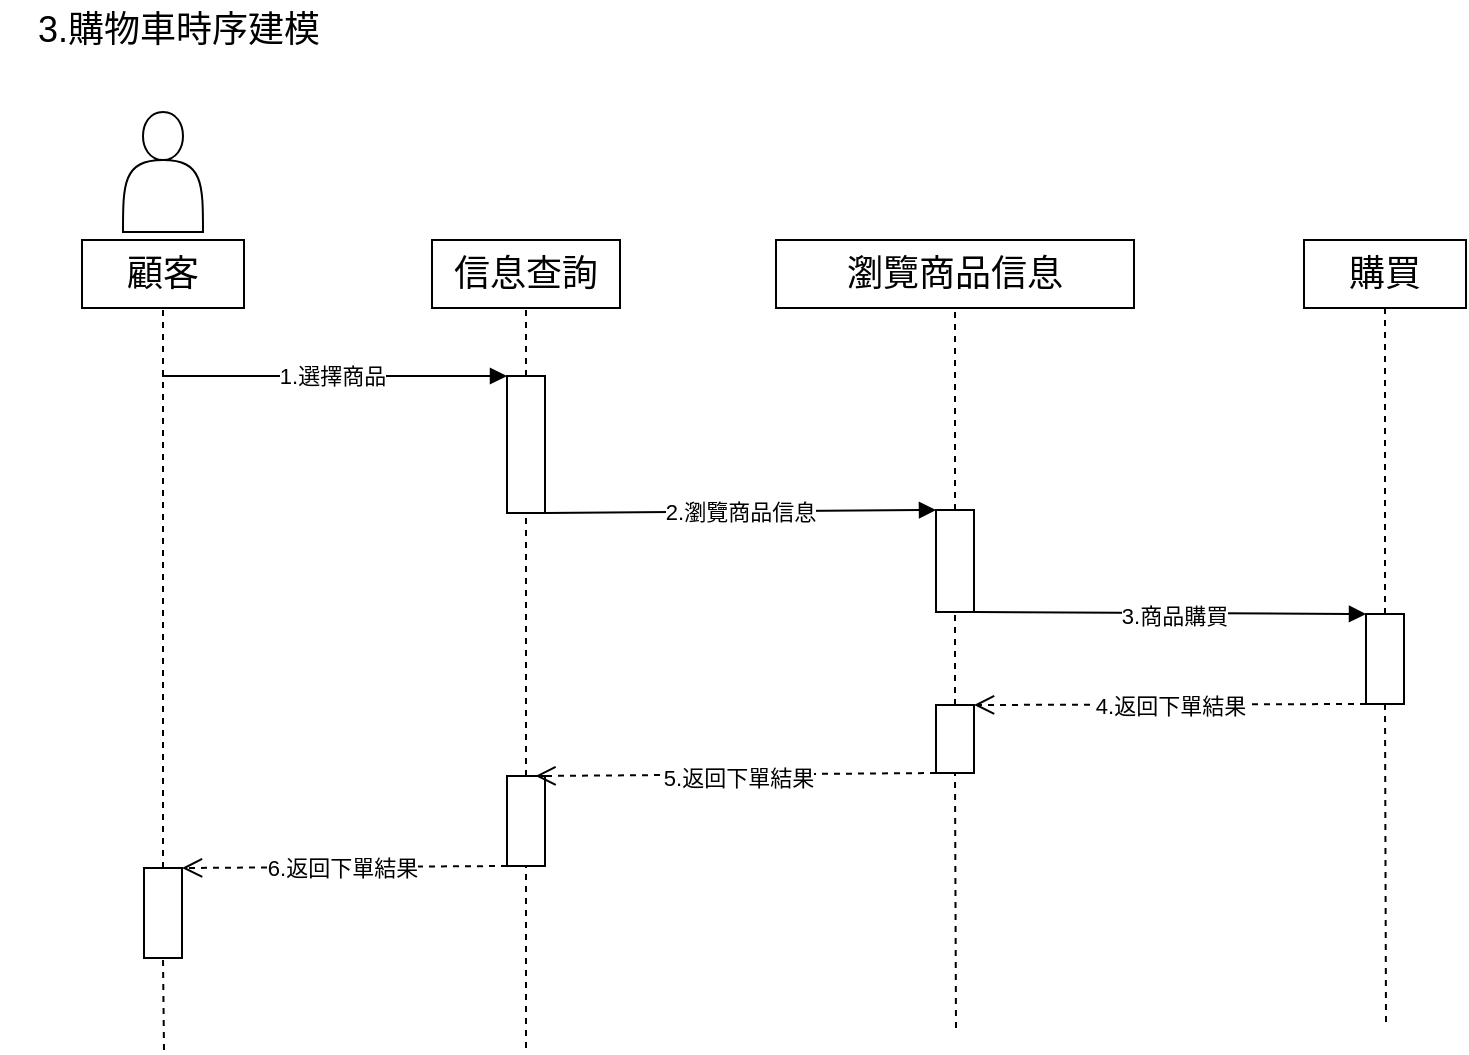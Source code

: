 <mxfile version="22.1.11" type="device">
  <diagram name="第 1 页" id="ni-e8w_nGY9TKhijs8Ec">
    <mxGraphModel dx="1143" dy="607" grid="0" gridSize="10" guides="1" tooltips="1" connect="1" arrows="1" fold="1" page="1" pageScale="1" pageWidth="827" pageHeight="1169" math="0" shadow="0">
      <root>
        <mxCell id="0" />
        <mxCell id="1" parent="0" />
        <mxCell id="-w3lJKIHvxgbYG37pDwN-1" value="&lt;font style=&quot;font-size: 18px;&quot;&gt;3.購物車時序建模&lt;/font&gt;" style="text;html=1;strokeColor=none;fillColor=none;align=center;verticalAlign=middle;whiteSpace=wrap;rounded=0;" vertex="1" parent="1">
          <mxGeometry x="40" y="37" width="179" height="30" as="geometry" />
        </mxCell>
        <mxCell id="-w3lJKIHvxgbYG37pDwN-3" value="&lt;font style=&quot;font-size: 18px;&quot;&gt;顧客&lt;/font&gt;" style="rounded=0;whiteSpace=wrap;html=1;" vertex="1" parent="1">
          <mxGeometry x="81" y="157" width="81" height="34" as="geometry" />
        </mxCell>
        <mxCell id="-w3lJKIHvxgbYG37pDwN-4" value="&lt;font style=&quot;font-size: 18px;&quot;&gt;信息查詢&lt;/font&gt;" style="rounded=0;whiteSpace=wrap;html=1;" vertex="1" parent="1">
          <mxGeometry x="256" y="157" width="94" height="34" as="geometry" />
        </mxCell>
        <mxCell id="-w3lJKIHvxgbYG37pDwN-5" value="&lt;font style=&quot;font-size: 18px;&quot;&gt;瀏覽商品信息&lt;/font&gt;" style="rounded=0;whiteSpace=wrap;html=1;" vertex="1" parent="1">
          <mxGeometry x="428" y="157" width="179" height="34" as="geometry" />
        </mxCell>
        <mxCell id="-w3lJKIHvxgbYG37pDwN-6" value="&lt;font style=&quot;font-size: 18px;&quot;&gt;購買&lt;/font&gt;" style="rounded=0;whiteSpace=wrap;html=1;" vertex="1" parent="1">
          <mxGeometry x="692" y="157" width="81" height="34" as="geometry" />
        </mxCell>
        <mxCell id="-w3lJKIHvxgbYG37pDwN-7" value="" style="shape=actor;whiteSpace=wrap;html=1;" vertex="1" parent="1">
          <mxGeometry x="101.5" y="93" width="40" height="60" as="geometry" />
        </mxCell>
        <mxCell id="-w3lJKIHvxgbYG37pDwN-8" value="" style="rounded=0;whiteSpace=wrap;html=1;rotation=90;" vertex="1" parent="1">
          <mxGeometry x="99" y="484" width="45" height="19" as="geometry" />
        </mxCell>
        <mxCell id="-w3lJKIHvxgbYG37pDwN-12" value="" style="rounded=0;whiteSpace=wrap;html=1;rotation=90;" vertex="1" parent="1">
          <mxGeometry x="280.5" y="438" width="45" height="19" as="geometry" />
        </mxCell>
        <mxCell id="-w3lJKIHvxgbYG37pDwN-13" value="" style="rounded=0;whiteSpace=wrap;html=1;rotation=90;" vertex="1" parent="1">
          <mxGeometry x="268.75" y="249.75" width="68.5" height="19" as="geometry" />
        </mxCell>
        <mxCell id="-w3lJKIHvxgbYG37pDwN-14" value="" style="rounded=0;whiteSpace=wrap;html=1;rotation=90;" vertex="1" parent="1">
          <mxGeometry x="492" y="308" width="51" height="19" as="geometry" />
        </mxCell>
        <mxCell id="-w3lJKIHvxgbYG37pDwN-15" value="" style="rounded=0;whiteSpace=wrap;html=1;rotation=90;" vertex="1" parent="1">
          <mxGeometry x="500.5" y="397" width="34" height="19" as="geometry" />
        </mxCell>
        <mxCell id="-w3lJKIHvxgbYG37pDwN-16" value="" style="rounded=0;whiteSpace=wrap;html=1;rotation=90;" vertex="1" parent="1">
          <mxGeometry x="710" y="357" width="45" height="19" as="geometry" />
        </mxCell>
        <mxCell id="-w3lJKIHvxgbYG37pDwN-18" value="" style="endArrow=none;dashed=1;html=1;rounded=0;entryX=0.5;entryY=1;entryDx=0;entryDy=0;exitX=0;exitY=0.5;exitDx=0;exitDy=0;" edge="1" parent="1" source="-w3lJKIHvxgbYG37pDwN-8" target="-w3lJKIHvxgbYG37pDwN-3">
          <mxGeometry width="50" height="50" relative="1" as="geometry">
            <mxPoint x="505" y="323" as="sourcePoint" />
            <mxPoint x="555" y="273" as="targetPoint" />
          </mxGeometry>
        </mxCell>
        <mxCell id="-w3lJKIHvxgbYG37pDwN-19" value="1.選擇商品" style="html=1;verticalAlign=bottom;endArrow=block;curved=0;rounded=0;entryX=0;entryY=1;entryDx=0;entryDy=0;" edge="1" parent="1" target="-w3lJKIHvxgbYG37pDwN-13">
          <mxGeometry x="-0.015" y="-9" width="80" relative="1" as="geometry">
            <mxPoint x="121" y="225" as="sourcePoint" />
            <mxPoint x="271" y="228" as="targetPoint" />
            <mxPoint as="offset" />
          </mxGeometry>
        </mxCell>
        <mxCell id="-w3lJKIHvxgbYG37pDwN-20" value="2.瀏覽商品信息" style="html=1;verticalAlign=bottom;endArrow=block;curved=0;rounded=0;exitX=1;exitY=0;exitDx=0;exitDy=0;entryX=0;entryY=1;entryDx=0;entryDy=0;" edge="1" parent="1" source="-w3lJKIHvxgbYG37pDwN-13" target="-w3lJKIHvxgbYG37pDwN-14">
          <mxGeometry x="-0.003" y="-9" width="80" relative="1" as="geometry">
            <mxPoint x="490" y="298" as="sourcePoint" />
            <mxPoint x="570" y="298" as="targetPoint" />
            <mxPoint as="offset" />
          </mxGeometry>
        </mxCell>
        <mxCell id="-w3lJKIHvxgbYG37pDwN-21" value="3.商品購買" style="html=1;verticalAlign=bottom;endArrow=block;curved=0;rounded=0;entryX=0;entryY=1;entryDx=0;entryDy=0;exitX=1;exitY=0;exitDx=0;exitDy=0;" edge="1" parent="1" source="-w3lJKIHvxgbYG37pDwN-14" target="-w3lJKIHvxgbYG37pDwN-16">
          <mxGeometry x="0.021" y="-10" width="80" relative="1" as="geometry">
            <mxPoint x="490" y="298" as="sourcePoint" />
            <mxPoint x="570" y="298" as="targetPoint" />
            <mxPoint as="offset" />
          </mxGeometry>
        </mxCell>
        <mxCell id="-w3lJKIHvxgbYG37pDwN-22" value="4.返回下單結果" style="html=1;verticalAlign=bottom;endArrow=open;dashed=1;endSize=8;curved=0;rounded=0;exitX=1;exitY=1;exitDx=0;exitDy=0;entryX=0;entryY=0;entryDx=0;entryDy=0;" edge="1" parent="1" source="-w3lJKIHvxgbYG37pDwN-16" target="-w3lJKIHvxgbYG37pDwN-15">
          <mxGeometry x="0.0" y="10" relative="1" as="geometry">
            <mxPoint x="570" y="298" as="sourcePoint" />
            <mxPoint x="490" y="298" as="targetPoint" />
            <mxPoint as="offset" />
          </mxGeometry>
        </mxCell>
        <mxCell id="-w3lJKIHvxgbYG37pDwN-23" value="5.返回下單結果" style="html=1;verticalAlign=bottom;endArrow=open;dashed=1;endSize=8;curved=0;rounded=0;exitX=1;exitY=1;exitDx=0;exitDy=0;entryX=0;entryY=0.25;entryDx=0;entryDy=0;" edge="1" parent="1" source="-w3lJKIHvxgbYG37pDwN-15" target="-w3lJKIHvxgbYG37pDwN-12">
          <mxGeometry x="-0.01" y="11" relative="1" as="geometry">
            <mxPoint x="570" y="298" as="sourcePoint" />
            <mxPoint x="490" y="298" as="targetPoint" />
            <mxPoint as="offset" />
          </mxGeometry>
        </mxCell>
        <mxCell id="-w3lJKIHvxgbYG37pDwN-25" value="6.返回下單結果" style="html=1;verticalAlign=bottom;endArrow=open;dashed=1;endSize=8;curved=0;rounded=0;exitX=1;exitY=1;exitDx=0;exitDy=0;entryX=0;entryY=0;entryDx=0;entryDy=0;" edge="1" parent="1" source="-w3lJKIHvxgbYG37pDwN-12" target="-w3lJKIHvxgbYG37pDwN-8">
          <mxGeometry x="0.016" y="9" relative="1" as="geometry">
            <mxPoint x="570" y="298" as="sourcePoint" />
            <mxPoint x="490" y="298" as="targetPoint" />
            <mxPoint as="offset" />
          </mxGeometry>
        </mxCell>
        <mxCell id="-w3lJKIHvxgbYG37pDwN-27" value="" style="endArrow=none;dashed=1;html=1;rounded=0;" edge="1" parent="1" source="-w3lJKIHvxgbYG37pDwN-13">
          <mxGeometry width="50" height="50" relative="1" as="geometry">
            <mxPoint x="505" y="323" as="sourcePoint" />
            <mxPoint x="303" y="191" as="targetPoint" />
          </mxGeometry>
        </mxCell>
        <mxCell id="-w3lJKIHvxgbYG37pDwN-29" value="" style="endArrow=none;dashed=1;html=1;rounded=0;entryX=1;entryY=0.5;entryDx=0;entryDy=0;exitX=0;exitY=0.5;exitDx=0;exitDy=0;" edge="1" parent="1" source="-w3lJKIHvxgbYG37pDwN-12" target="-w3lJKIHvxgbYG37pDwN-13">
          <mxGeometry width="50" height="50" relative="1" as="geometry">
            <mxPoint x="313" y="235" as="sourcePoint" />
            <mxPoint x="313" y="201" as="targetPoint" />
          </mxGeometry>
        </mxCell>
        <mxCell id="-w3lJKIHvxgbYG37pDwN-30" value="" style="endArrow=none;dashed=1;html=1;rounded=0;entryX=1;entryY=0.5;entryDx=0;entryDy=0;" edge="1" parent="1" target="-w3lJKIHvxgbYG37pDwN-12">
          <mxGeometry width="50" height="50" relative="1" as="geometry">
            <mxPoint x="303" y="561" as="sourcePoint" />
            <mxPoint x="323" y="211" as="targetPoint" />
          </mxGeometry>
        </mxCell>
        <mxCell id="-w3lJKIHvxgbYG37pDwN-31" value="" style="endArrow=none;dashed=1;html=1;rounded=0;entryX=1;entryY=0.5;entryDx=0;entryDy=0;" edge="1" parent="1" target="-w3lJKIHvxgbYG37pDwN-8">
          <mxGeometry width="50" height="50" relative="1" as="geometry">
            <mxPoint x="122" y="562" as="sourcePoint" />
            <mxPoint x="313" y="480" as="targetPoint" />
          </mxGeometry>
        </mxCell>
        <mxCell id="-w3lJKIHvxgbYG37pDwN-32" value="" style="endArrow=none;dashed=1;html=1;rounded=0;entryX=0.5;entryY=1;entryDx=0;entryDy=0;exitX=0;exitY=0.5;exitDx=0;exitDy=0;" edge="1" parent="1" source="-w3lJKIHvxgbYG37pDwN-14" target="-w3lJKIHvxgbYG37pDwN-5">
          <mxGeometry width="50" height="50" relative="1" as="geometry">
            <mxPoint x="323" y="575" as="sourcePoint" />
            <mxPoint x="323" y="490" as="targetPoint" />
          </mxGeometry>
        </mxCell>
        <mxCell id="-w3lJKIHvxgbYG37pDwN-33" value="" style="endArrow=none;dashed=1;html=1;rounded=0;entryX=1;entryY=0.5;entryDx=0;entryDy=0;exitX=0;exitY=0.5;exitDx=0;exitDy=0;" edge="1" parent="1" source="-w3lJKIHvxgbYG37pDwN-15" target="-w3lJKIHvxgbYG37pDwN-14">
          <mxGeometry width="50" height="50" relative="1" as="geometry">
            <mxPoint x="333" y="585" as="sourcePoint" />
            <mxPoint x="333" y="500" as="targetPoint" />
          </mxGeometry>
        </mxCell>
        <mxCell id="-w3lJKIHvxgbYG37pDwN-34" value="" style="endArrow=none;dashed=1;html=1;rounded=0;entryX=1;entryY=0.5;entryDx=0;entryDy=0;" edge="1" parent="1" target="-w3lJKIHvxgbYG37pDwN-15">
          <mxGeometry width="50" height="50" relative="1" as="geometry">
            <mxPoint x="518" y="551" as="sourcePoint" />
            <mxPoint x="343" y="510" as="targetPoint" />
          </mxGeometry>
        </mxCell>
        <mxCell id="-w3lJKIHvxgbYG37pDwN-35" value="" style="endArrow=none;dashed=1;html=1;rounded=0;entryX=0.5;entryY=1;entryDx=0;entryDy=0;exitX=0;exitY=0.5;exitDx=0;exitDy=0;" edge="1" parent="1" source="-w3lJKIHvxgbYG37pDwN-16" target="-w3lJKIHvxgbYG37pDwN-6">
          <mxGeometry width="50" height="50" relative="1" as="geometry">
            <mxPoint x="353" y="605" as="sourcePoint" />
            <mxPoint x="353" y="520" as="targetPoint" />
          </mxGeometry>
        </mxCell>
        <mxCell id="-w3lJKIHvxgbYG37pDwN-36" value="" style="endArrow=none;dashed=1;html=1;rounded=0;entryX=1;entryY=0.5;entryDx=0;entryDy=0;" edge="1" parent="1" target="-w3lJKIHvxgbYG37pDwN-16">
          <mxGeometry width="50" height="50" relative="1" as="geometry">
            <mxPoint x="733" y="548" as="sourcePoint" />
            <mxPoint x="363" y="530" as="targetPoint" />
          </mxGeometry>
        </mxCell>
      </root>
    </mxGraphModel>
  </diagram>
</mxfile>
